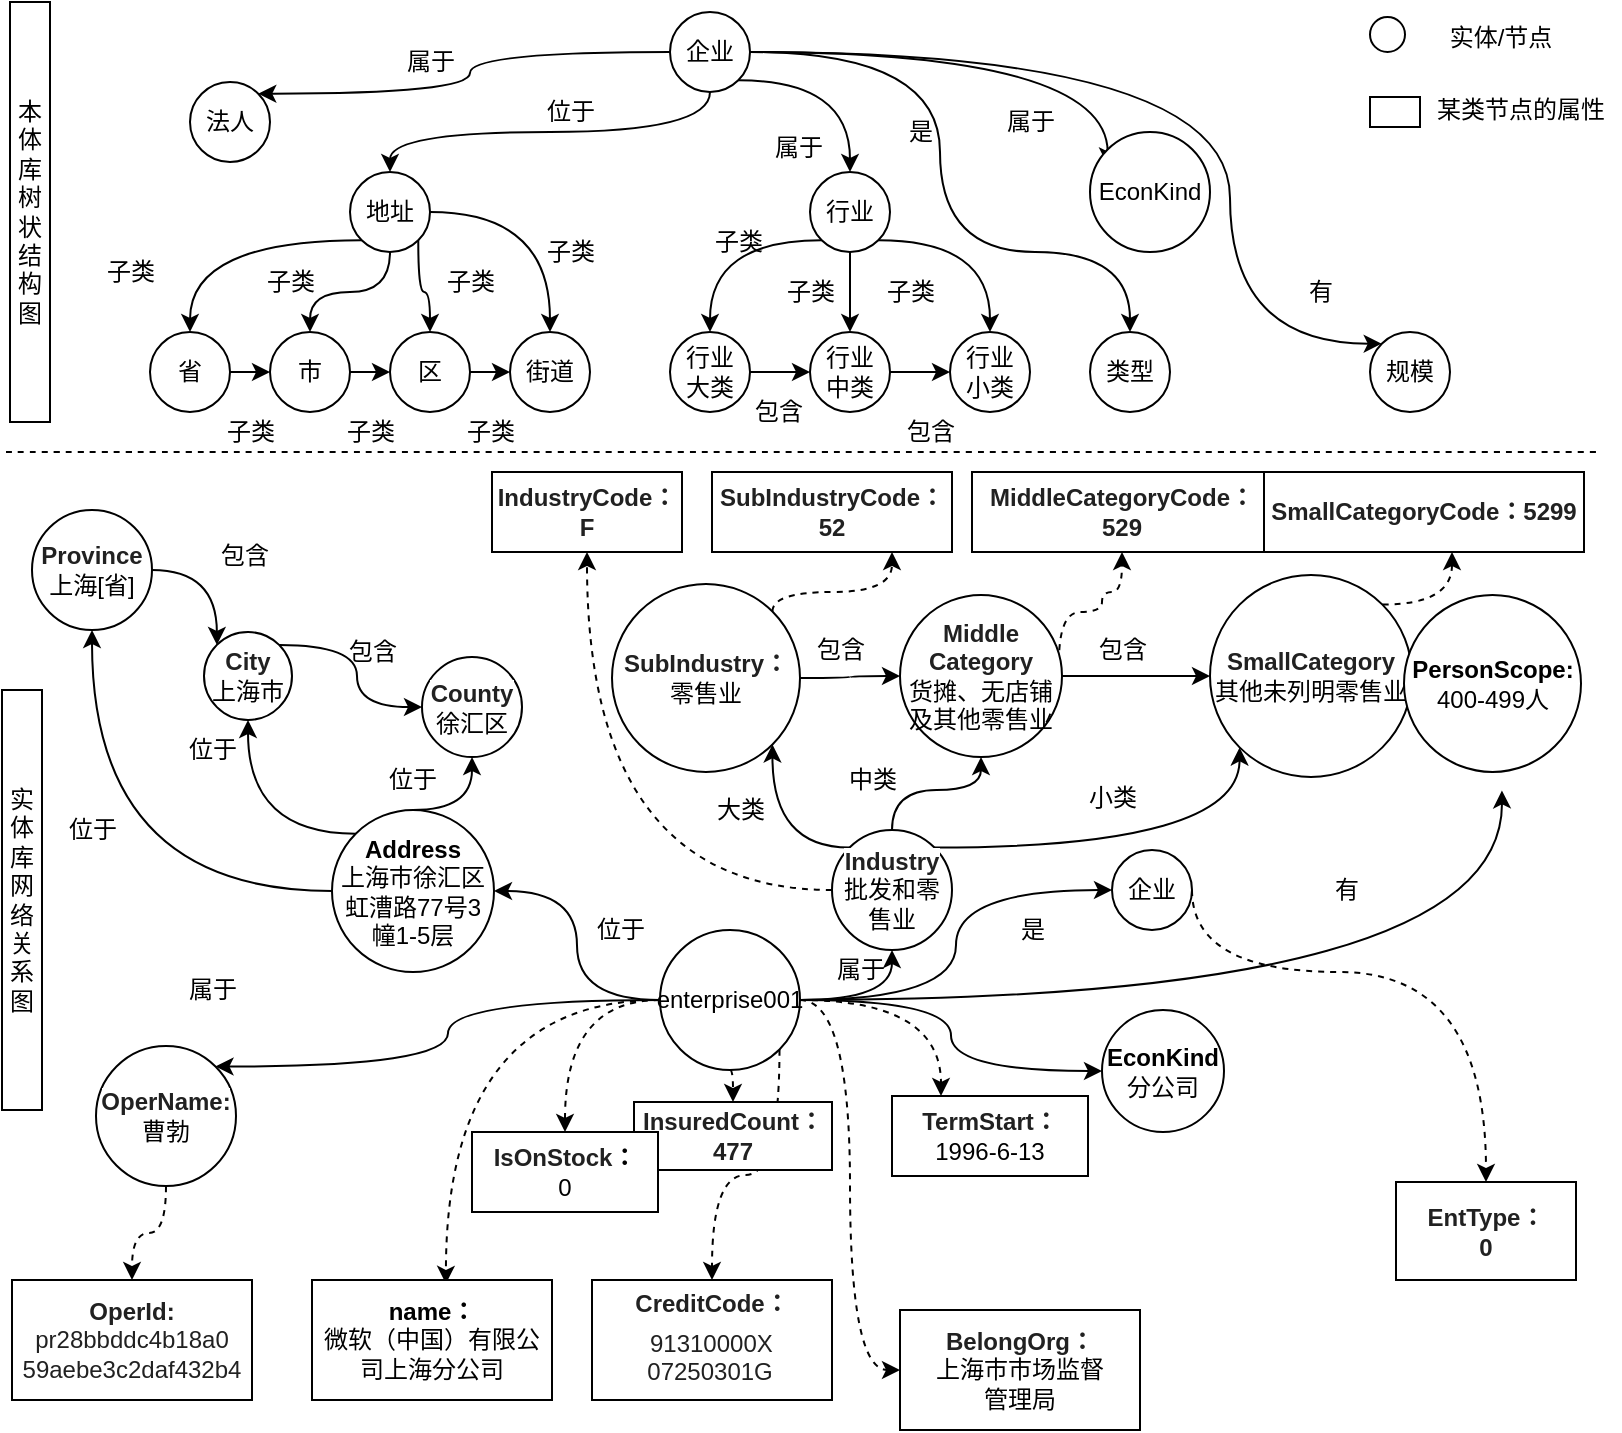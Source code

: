 <mxfile version="16.1.0" type="github">
  <diagram id="fzpYouUcjPRdYHAFQaU7" name="Page-1">
    <mxGraphModel dx="1002" dy="626" grid="1" gridSize="10" guides="1" tooltips="1" connect="1" arrows="1" fold="1" page="1" pageScale="1" pageWidth="827" pageHeight="1169" math="0" shadow="0">
      <root>
        <mxCell id="0" />
        <mxCell id="1" parent="0" />
        <mxCell id="MjRy1rSu0ClUME5qkxlQ-5" value="" style="edgeStyle=orthogonalEdgeStyle;rounded=0;orthogonalLoop=1;jettySize=auto;html=1;curved=1;entryX=0.5;entryY=0;entryDx=0;entryDy=0;exitX=0.5;exitY=1;exitDx=0;exitDy=0;" parent="1" source="MjRy1rSu0ClUME5qkxlQ-1" target="MjRy1rSu0ClUME5qkxlQ-4" edge="1">
          <mxGeometry relative="1" as="geometry" />
        </mxCell>
        <mxCell id="MjRy1rSu0ClUME5qkxlQ-34" style="edgeStyle=orthogonalEdgeStyle;curved=1;rounded=0;orthogonalLoop=1;jettySize=auto;html=1;exitX=1;exitY=1;exitDx=0;exitDy=0;entryX=0.5;entryY=0;entryDx=0;entryDy=0;" parent="1" source="MjRy1rSu0ClUME5qkxlQ-1" target="MjRy1rSu0ClUME5qkxlQ-30" edge="1">
          <mxGeometry relative="1" as="geometry" />
        </mxCell>
        <mxCell id="MjRy1rSu0ClUME5qkxlQ-202" style="edgeStyle=orthogonalEdgeStyle;curved=1;rounded=0;orthogonalLoop=1;jettySize=auto;html=1;exitX=1;exitY=0.5;exitDx=0;exitDy=0;entryX=0;entryY=0;entryDx=0;entryDy=0;" parent="1" source="MjRy1rSu0ClUME5qkxlQ-1" target="MjRy1rSu0ClUME5qkxlQ-200" edge="1">
          <mxGeometry relative="1" as="geometry">
            <Array as="points">
              <mxPoint x="622" y="131" />
              <mxPoint x="622" y="277" />
            </Array>
          </mxGeometry>
        </mxCell>
        <mxCell id="MjRy1rSu0ClUME5qkxlQ-215" style="edgeStyle=orthogonalEdgeStyle;curved=1;rounded=0;orthogonalLoop=1;jettySize=auto;html=1;exitX=0;exitY=0.5;exitDx=0;exitDy=0;entryX=1;entryY=0;entryDx=0;entryDy=0;" parent="1" source="MjRy1rSu0ClUME5qkxlQ-1" target="MjRy1rSu0ClUME5qkxlQ-214" edge="1">
          <mxGeometry relative="1" as="geometry" />
        </mxCell>
        <mxCell id="MjRy1rSu0ClUME5qkxlQ-234" style="edgeStyle=orthogonalEdgeStyle;curved=1;rounded=0;orthogonalLoop=1;jettySize=auto;html=1;exitX=1;exitY=0.5;exitDx=0;exitDy=0;entryX=0.5;entryY=0;entryDx=0;entryDy=0;" parent="1" source="MjRy1rSu0ClUME5qkxlQ-1" target="MjRy1rSu0ClUME5qkxlQ-231" edge="1">
          <mxGeometry relative="1" as="geometry">
            <Array as="points">
              <mxPoint x="477" y="131" />
              <mxPoint x="477" y="231" />
              <mxPoint x="572" y="231" />
            </Array>
          </mxGeometry>
        </mxCell>
        <mxCell id="MjRy1rSu0ClUME5qkxlQ-253" style="edgeStyle=orthogonalEdgeStyle;curved=1;rounded=0;orthogonalLoop=1;jettySize=auto;html=1;exitX=1;exitY=0.5;exitDx=0;exitDy=0;entryX=0.148;entryY=0.278;entryDx=0;entryDy=0;entryPerimeter=0;" parent="1" source="MjRy1rSu0ClUME5qkxlQ-1" target="MjRy1rSu0ClUME5qkxlQ-252" edge="1">
          <mxGeometry relative="1" as="geometry" />
        </mxCell>
        <mxCell id="MjRy1rSu0ClUME5qkxlQ-1" value="企业" style="ellipse;whiteSpace=wrap;html=1;aspect=fixed;" parent="1" vertex="1">
          <mxGeometry x="342" y="111" width="40" height="40" as="geometry" />
        </mxCell>
        <mxCell id="MjRy1rSu0ClUME5qkxlQ-18" style="edgeStyle=orthogonalEdgeStyle;curved=1;rounded=0;orthogonalLoop=1;jettySize=auto;html=1;exitX=0;exitY=1;exitDx=0;exitDy=0;entryX=0.5;entryY=0;entryDx=0;entryDy=0;" parent="1" source="MjRy1rSu0ClUME5qkxlQ-4" target="MjRy1rSu0ClUME5qkxlQ-17" edge="1">
          <mxGeometry relative="1" as="geometry" />
        </mxCell>
        <mxCell id="MjRy1rSu0ClUME5qkxlQ-19" style="edgeStyle=orthogonalEdgeStyle;curved=1;rounded=0;orthogonalLoop=1;jettySize=auto;html=1;exitX=0.5;exitY=1;exitDx=0;exitDy=0;entryX=0.5;entryY=0;entryDx=0;entryDy=0;" parent="1" source="MjRy1rSu0ClUME5qkxlQ-4" target="MjRy1rSu0ClUME5qkxlQ-10" edge="1">
          <mxGeometry relative="1" as="geometry" />
        </mxCell>
        <mxCell id="MjRy1rSu0ClUME5qkxlQ-20" style="edgeStyle=orthogonalEdgeStyle;curved=1;rounded=0;orthogonalLoop=1;jettySize=auto;html=1;exitX=1;exitY=1;exitDx=0;exitDy=0;entryX=0.5;entryY=0;entryDx=0;entryDy=0;" parent="1" source="MjRy1rSu0ClUME5qkxlQ-4" target="MjRy1rSu0ClUME5qkxlQ-7" edge="1">
          <mxGeometry relative="1" as="geometry" />
        </mxCell>
        <mxCell id="MjRy1rSu0ClUME5qkxlQ-21" style="edgeStyle=orthogonalEdgeStyle;curved=1;rounded=0;orthogonalLoop=1;jettySize=auto;html=1;exitX=1;exitY=0.5;exitDx=0;exitDy=0;entryX=0.5;entryY=0;entryDx=0;entryDy=0;" parent="1" source="MjRy1rSu0ClUME5qkxlQ-4" target="MjRy1rSu0ClUME5qkxlQ-15" edge="1">
          <mxGeometry relative="1" as="geometry" />
        </mxCell>
        <mxCell id="MjRy1rSu0ClUME5qkxlQ-4" value="地址" style="ellipse;whiteSpace=wrap;html=1;aspect=fixed;" parent="1" vertex="1">
          <mxGeometry x="182" y="191" width="40" height="40" as="geometry" />
        </mxCell>
        <mxCell id="MjRy1rSu0ClUME5qkxlQ-29" style="edgeStyle=orthogonalEdgeStyle;curved=1;rounded=0;orthogonalLoop=1;jettySize=auto;html=1;exitX=1;exitY=0.5;exitDx=0;exitDy=0;entryX=0;entryY=0.5;entryDx=0;entryDy=0;" parent="1" source="MjRy1rSu0ClUME5qkxlQ-7" target="MjRy1rSu0ClUME5qkxlQ-15" edge="1">
          <mxGeometry relative="1" as="geometry" />
        </mxCell>
        <mxCell id="MjRy1rSu0ClUME5qkxlQ-7" value="区" style="ellipse;whiteSpace=wrap;html=1;aspect=fixed;" parent="1" vertex="1">
          <mxGeometry x="202" y="271" width="40" height="40" as="geometry" />
        </mxCell>
        <mxCell id="MjRy1rSu0ClUME5qkxlQ-28" style="edgeStyle=orthogonalEdgeStyle;curved=1;rounded=0;orthogonalLoop=1;jettySize=auto;html=1;exitX=1;exitY=0.5;exitDx=0;exitDy=0;entryX=0;entryY=0.5;entryDx=0;entryDy=0;" parent="1" source="MjRy1rSu0ClUME5qkxlQ-10" target="MjRy1rSu0ClUME5qkxlQ-7" edge="1">
          <mxGeometry relative="1" as="geometry" />
        </mxCell>
        <mxCell id="MjRy1rSu0ClUME5qkxlQ-10" value="市" style="ellipse;whiteSpace=wrap;html=1;aspect=fixed;" parent="1" vertex="1">
          <mxGeometry x="142" y="271" width="40" height="40" as="geometry" />
        </mxCell>
        <mxCell id="MjRy1rSu0ClUME5qkxlQ-15" value="街道" style="ellipse;whiteSpace=wrap;html=1;aspect=fixed;" parent="1" vertex="1">
          <mxGeometry x="262" y="271" width="40" height="40" as="geometry" />
        </mxCell>
        <mxCell id="MjRy1rSu0ClUME5qkxlQ-27" style="edgeStyle=orthogonalEdgeStyle;curved=1;rounded=0;orthogonalLoop=1;jettySize=auto;html=1;exitX=1;exitY=0.5;exitDx=0;exitDy=0;entryX=0;entryY=0.5;entryDx=0;entryDy=0;" parent="1" source="MjRy1rSu0ClUME5qkxlQ-17" target="MjRy1rSu0ClUME5qkxlQ-10" edge="1">
          <mxGeometry relative="1" as="geometry" />
        </mxCell>
        <mxCell id="MjRy1rSu0ClUME5qkxlQ-17" value="省" style="ellipse;whiteSpace=wrap;html=1;aspect=fixed;" parent="1" vertex="1">
          <mxGeometry x="82" y="271" width="40" height="40" as="geometry" />
        </mxCell>
        <mxCell id="MjRy1rSu0ClUME5qkxlQ-22" value="本体库树状结构图" style="rounded=0;whiteSpace=wrap;html=1;" parent="1" vertex="1">
          <mxGeometry x="12" y="106" width="20" height="210" as="geometry" />
        </mxCell>
        <mxCell id="MjRy1rSu0ClUME5qkxlQ-23" value="实体库网络关系图" style="rounded=0;whiteSpace=wrap;html=1;" parent="1" vertex="1">
          <mxGeometry x="8" y="450" width="20" height="210" as="geometry" />
        </mxCell>
        <mxCell id="MjRy1rSu0ClUME5qkxlQ-24" value="" style="endArrow=none;dashed=1;html=1;rounded=0;curved=1;" parent="1" edge="1">
          <mxGeometry width="50" height="50" relative="1" as="geometry">
            <mxPoint x="10" y="331" as="sourcePoint" />
            <mxPoint x="807" y="331" as="targetPoint" />
          </mxGeometry>
        </mxCell>
        <mxCell id="MjRy1rSu0ClUME5qkxlQ-26" value="位于" style="text;html=1;resizable=0;autosize=1;align=center;verticalAlign=middle;points=[];fillColor=none;strokeColor=none;rounded=0;" parent="1" vertex="1">
          <mxGeometry x="272" y="151" width="40" height="20" as="geometry" />
        </mxCell>
        <mxCell id="MjRy1rSu0ClUME5qkxlQ-45" style="edgeStyle=orthogonalEdgeStyle;curved=1;rounded=0;orthogonalLoop=1;jettySize=auto;html=1;exitX=0;exitY=1;exitDx=0;exitDy=0;entryX=0.5;entryY=0;entryDx=0;entryDy=0;" parent="1" source="MjRy1rSu0ClUME5qkxlQ-30" target="MjRy1rSu0ClUME5qkxlQ-31" edge="1">
          <mxGeometry relative="1" as="geometry" />
        </mxCell>
        <mxCell id="MjRy1rSu0ClUME5qkxlQ-46" style="edgeStyle=orthogonalEdgeStyle;curved=1;rounded=0;orthogonalLoop=1;jettySize=auto;html=1;exitX=0.5;exitY=1;exitDx=0;exitDy=0;entryX=0.5;entryY=0;entryDx=0;entryDy=0;" parent="1" source="MjRy1rSu0ClUME5qkxlQ-30" target="MjRy1rSu0ClUME5qkxlQ-32" edge="1">
          <mxGeometry relative="1" as="geometry" />
        </mxCell>
        <mxCell id="MjRy1rSu0ClUME5qkxlQ-47" style="edgeStyle=orthogonalEdgeStyle;curved=1;rounded=0;orthogonalLoop=1;jettySize=auto;html=1;exitX=1;exitY=1;exitDx=0;exitDy=0;entryX=0.5;entryY=0;entryDx=0;entryDy=0;" parent="1" source="MjRy1rSu0ClUME5qkxlQ-30" target="MjRy1rSu0ClUME5qkxlQ-33" edge="1">
          <mxGeometry relative="1" as="geometry" />
        </mxCell>
        <mxCell id="MjRy1rSu0ClUME5qkxlQ-30" value="行业" style="ellipse;whiteSpace=wrap;html=1;aspect=fixed;" parent="1" vertex="1">
          <mxGeometry x="412" y="191" width="40" height="40" as="geometry" />
        </mxCell>
        <mxCell id="MjRy1rSu0ClUME5qkxlQ-48" style="edgeStyle=orthogonalEdgeStyle;curved=1;rounded=0;orthogonalLoop=1;jettySize=auto;html=1;exitX=1;exitY=0.5;exitDx=0;exitDy=0;entryX=0;entryY=0.5;entryDx=0;entryDy=0;" parent="1" source="MjRy1rSu0ClUME5qkxlQ-31" target="MjRy1rSu0ClUME5qkxlQ-32" edge="1">
          <mxGeometry relative="1" as="geometry" />
        </mxCell>
        <mxCell id="MjRy1rSu0ClUME5qkxlQ-31" value="行业&lt;br&gt;大类" style="ellipse;whiteSpace=wrap;html=1;aspect=fixed;" parent="1" vertex="1">
          <mxGeometry x="342" y="271" width="40" height="40" as="geometry" />
        </mxCell>
        <mxCell id="MjRy1rSu0ClUME5qkxlQ-49" style="edgeStyle=orthogonalEdgeStyle;curved=1;rounded=0;orthogonalLoop=1;jettySize=auto;html=1;exitX=1;exitY=0.5;exitDx=0;exitDy=0;entryX=0;entryY=0.5;entryDx=0;entryDy=0;" parent="1" source="MjRy1rSu0ClUME5qkxlQ-32" target="MjRy1rSu0ClUME5qkxlQ-33" edge="1">
          <mxGeometry relative="1" as="geometry" />
        </mxCell>
        <mxCell id="MjRy1rSu0ClUME5qkxlQ-32" value="行业&lt;br&gt;中类" style="ellipse;whiteSpace=wrap;html=1;aspect=fixed;" parent="1" vertex="1">
          <mxGeometry x="412" y="271" width="40" height="40" as="geometry" />
        </mxCell>
        <mxCell id="MjRy1rSu0ClUME5qkxlQ-33" value="行业&lt;br&gt;小类" style="ellipse;whiteSpace=wrap;html=1;aspect=fixed;" parent="1" vertex="1">
          <mxGeometry x="482" y="271" width="40" height="40" as="geometry" />
        </mxCell>
        <mxCell id="MjRy1rSu0ClUME5qkxlQ-35" value="属于" style="text;html=1;resizable=0;autosize=1;align=center;verticalAlign=middle;points=[];fillColor=none;strokeColor=none;rounded=0;" parent="1" vertex="1">
          <mxGeometry x="386" y="168.5" width="40" height="20" as="geometry" />
        </mxCell>
        <mxCell id="MjRy1rSu0ClUME5qkxlQ-36" value="子类" style="text;html=1;resizable=0;autosize=1;align=center;verticalAlign=middle;points=[];fillColor=none;strokeColor=none;rounded=0;" parent="1" vertex="1">
          <mxGeometry x="112" y="311" width="40" height="20" as="geometry" />
        </mxCell>
        <mxCell id="MjRy1rSu0ClUME5qkxlQ-37" value="子类" style="text;html=1;resizable=0;autosize=1;align=center;verticalAlign=middle;points=[];fillColor=none;strokeColor=none;rounded=0;" parent="1" vertex="1">
          <mxGeometry x="172" y="311" width="40" height="20" as="geometry" />
        </mxCell>
        <mxCell id="MjRy1rSu0ClUME5qkxlQ-38" value="子类" style="text;html=1;resizable=0;autosize=1;align=center;verticalAlign=middle;points=[];fillColor=none;strokeColor=none;rounded=0;" parent="1" vertex="1">
          <mxGeometry x="232" y="311" width="40" height="20" as="geometry" />
        </mxCell>
        <mxCell id="MjRy1rSu0ClUME5qkxlQ-39" value="子类" style="text;html=1;resizable=0;autosize=1;align=center;verticalAlign=middle;points=[];fillColor=none;strokeColor=none;rounded=0;" parent="1" vertex="1">
          <mxGeometry x="52" y="231" width="40" height="20" as="geometry" />
        </mxCell>
        <mxCell id="MjRy1rSu0ClUME5qkxlQ-42" value="子类" style="text;html=1;resizable=0;autosize=1;align=center;verticalAlign=middle;points=[];fillColor=none;strokeColor=none;rounded=0;" parent="1" vertex="1">
          <mxGeometry x="132" y="236" width="40" height="20" as="geometry" />
        </mxCell>
        <mxCell id="MjRy1rSu0ClUME5qkxlQ-43" value="子类" style="text;html=1;resizable=0;autosize=1;align=center;verticalAlign=middle;points=[];fillColor=none;strokeColor=none;rounded=0;" parent="1" vertex="1">
          <mxGeometry x="222" y="236" width="40" height="20" as="geometry" />
        </mxCell>
        <mxCell id="MjRy1rSu0ClUME5qkxlQ-44" value="子类" style="text;html=1;resizable=0;autosize=1;align=center;verticalAlign=middle;points=[];fillColor=none;strokeColor=none;rounded=0;" parent="1" vertex="1">
          <mxGeometry x="272" y="221" width="40" height="20" as="geometry" />
        </mxCell>
        <mxCell id="MjRy1rSu0ClUME5qkxlQ-50" value="子类" style="text;html=1;resizable=0;autosize=1;align=center;verticalAlign=middle;points=[];fillColor=none;strokeColor=none;rounded=0;" parent="1" vertex="1">
          <mxGeometry x="356" y="216" width="40" height="20" as="geometry" />
        </mxCell>
        <mxCell id="MjRy1rSu0ClUME5qkxlQ-52" value="子类" style="text;html=1;resizable=0;autosize=1;align=center;verticalAlign=middle;points=[];fillColor=none;strokeColor=none;rounded=0;" parent="1" vertex="1">
          <mxGeometry x="392" y="241" width="40" height="20" as="geometry" />
        </mxCell>
        <mxCell id="MjRy1rSu0ClUME5qkxlQ-53" value="子类" style="text;html=1;resizable=0;autosize=1;align=center;verticalAlign=middle;points=[];fillColor=none;strokeColor=none;rounded=0;" parent="1" vertex="1">
          <mxGeometry x="442" y="241" width="40" height="20" as="geometry" />
        </mxCell>
        <mxCell id="MjRy1rSu0ClUME5qkxlQ-54" value="包含" style="text;html=1;resizable=0;autosize=1;align=center;verticalAlign=middle;points=[];fillColor=none;strokeColor=none;rounded=0;" parent="1" vertex="1">
          <mxGeometry x="376" y="301" width="40" height="20" as="geometry" />
        </mxCell>
        <mxCell id="MjRy1rSu0ClUME5qkxlQ-55" value="包含" style="text;html=1;resizable=0;autosize=1;align=center;verticalAlign=middle;points=[];fillColor=none;strokeColor=none;rounded=0;" parent="1" vertex="1">
          <mxGeometry x="452" y="311" width="40" height="20" as="geometry" />
        </mxCell>
        <mxCell id="MjRy1rSu0ClUME5qkxlQ-57" style="edgeStyle=orthogonalEdgeStyle;curved=1;rounded=0;orthogonalLoop=1;jettySize=auto;html=1;exitX=1;exitY=0.5;exitDx=0;exitDy=0;entryX=0.5;entryY=1;entryDx=0;entryDy=0;" parent="1" source="MjRy1rSu0ClUME5qkxlQ-58" target="MjRy1rSu0ClUME5qkxlQ-177" edge="1">
          <mxGeometry relative="1" as="geometry">
            <mxPoint x="453" y="645" as="targetPoint" />
          </mxGeometry>
        </mxCell>
        <mxCell id="MjRy1rSu0ClUME5qkxlQ-160" style="edgeStyle=orthogonalEdgeStyle;curved=1;rounded=0;orthogonalLoop=1;jettySize=auto;html=1;exitX=0;exitY=0.5;exitDx=0;exitDy=0;entryX=1;entryY=0.5;entryDx=0;entryDy=0;" parent="1" source="MjRy1rSu0ClUME5qkxlQ-58" target="MjRy1rSu0ClUME5qkxlQ-141" edge="1">
          <mxGeometry relative="1" as="geometry" />
        </mxCell>
        <mxCell id="MjRy1rSu0ClUME5qkxlQ-238" style="edgeStyle=orthogonalEdgeStyle;curved=1;rounded=0;orthogonalLoop=1;jettySize=auto;html=1;exitX=1;exitY=0.5;exitDx=0;exitDy=0;entryX=0;entryY=0.5;entryDx=0;entryDy=0;" parent="1" source="MjRy1rSu0ClUME5qkxlQ-58" target="MjRy1rSu0ClUME5qkxlQ-237" edge="1">
          <mxGeometry relative="1" as="geometry" />
        </mxCell>
        <mxCell id="MjRy1rSu0ClUME5qkxlQ-240" style="edgeStyle=orthogonalEdgeStyle;curved=1;rounded=0;orthogonalLoop=1;jettySize=auto;html=1;exitX=1;exitY=0.5;exitDx=0;exitDy=0;entryX=0.395;entryY=1.104;entryDx=0;entryDy=0;entryPerimeter=0;" parent="1" source="MjRy1rSu0ClUME5qkxlQ-58" edge="1">
          <mxGeometry relative="1" as="geometry">
            <mxPoint x="757.957" y="500.204" as="targetPoint" />
          </mxGeometry>
        </mxCell>
        <mxCell id="MjRy1rSu0ClUME5qkxlQ-256" style="edgeStyle=orthogonalEdgeStyle;curved=1;rounded=0;orthogonalLoop=1;jettySize=auto;html=1;exitX=1;exitY=0.5;exitDx=0;exitDy=0;entryX=0;entryY=0.5;entryDx=0;entryDy=0;" parent="1" source="MjRy1rSu0ClUME5qkxlQ-58" target="MjRy1rSu0ClUME5qkxlQ-255" edge="1">
          <mxGeometry relative="1" as="geometry" />
        </mxCell>
        <mxCell id="MjRy1rSu0ClUME5qkxlQ-277" style="edgeStyle=orthogonalEdgeStyle;curved=1;rounded=0;orthogonalLoop=1;jettySize=auto;html=1;exitX=0;exitY=0.5;exitDx=0;exitDy=0;entryX=1;entryY=0;entryDx=0;entryDy=0;" parent="1" source="MjRy1rSu0ClUME5qkxlQ-58" target="MjRy1rSu0ClUME5qkxlQ-217" edge="1">
          <mxGeometry relative="1" as="geometry" />
        </mxCell>
        <mxCell id="MjRy1rSu0ClUME5qkxlQ-280" style="edgeStyle=orthogonalEdgeStyle;curved=1;rounded=0;orthogonalLoop=1;jettySize=auto;html=1;exitX=0;exitY=0.5;exitDx=0;exitDy=0;entryX=0.5;entryY=0;entryDx=0;entryDy=0;dashed=1;" parent="1" source="MjRy1rSu0ClUME5qkxlQ-58" target="MjRy1rSu0ClUME5qkxlQ-223" edge="1">
          <mxGeometry relative="1" as="geometry" />
        </mxCell>
        <mxCell id="MjRy1rSu0ClUME5qkxlQ-281" style="edgeStyle=orthogonalEdgeStyle;curved=1;rounded=0;orthogonalLoop=1;jettySize=auto;html=1;exitX=0.5;exitY=1;exitDx=0;exitDy=0;entryX=0.5;entryY=0;entryDx=0;entryDy=0;dashed=1;" parent="1" source="MjRy1rSu0ClUME5qkxlQ-58" target="MjRy1rSu0ClUME5qkxlQ-208" edge="1">
          <mxGeometry relative="1" as="geometry" />
        </mxCell>
        <mxCell id="MjRy1rSu0ClUME5qkxlQ-282" style="edgeStyle=orthogonalEdgeStyle;curved=1;rounded=0;orthogonalLoop=1;jettySize=auto;html=1;exitX=1;exitY=0.5;exitDx=0;exitDy=0;entryX=0.25;entryY=0;entryDx=0;entryDy=0;dashed=1;" parent="1" source="MjRy1rSu0ClUME5qkxlQ-58" target="MjRy1rSu0ClUME5qkxlQ-209" edge="1">
          <mxGeometry relative="1" as="geometry" />
        </mxCell>
        <mxCell id="MjRy1rSu0ClUME5qkxlQ-283" style="edgeStyle=orthogonalEdgeStyle;curved=1;rounded=0;orthogonalLoop=1;jettySize=auto;html=1;exitX=0;exitY=0.5;exitDx=0;exitDy=0;entryX=0.558;entryY=0.032;entryDx=0;entryDy=0;dashed=1;entryPerimeter=0;" parent="1" source="MjRy1rSu0ClUME5qkxlQ-58" target="MjRy1rSu0ClUME5qkxlQ-194" edge="1">
          <mxGeometry relative="1" as="geometry" />
        </mxCell>
        <mxCell id="MjRy1rSu0ClUME5qkxlQ-286" style="edgeStyle=orthogonalEdgeStyle;curved=1;rounded=0;orthogonalLoop=1;jettySize=auto;html=1;exitX=1;exitY=1;exitDx=0;exitDy=0;entryX=0.5;entryY=0;entryDx=0;entryDy=0;dashed=1;" parent="1" source="MjRy1rSu0ClUME5qkxlQ-58" target="MjRy1rSu0ClUME5qkxlQ-198" edge="1">
          <mxGeometry relative="1" as="geometry" />
        </mxCell>
        <mxCell id="MjRy1rSu0ClUME5qkxlQ-287" style="edgeStyle=orthogonalEdgeStyle;curved=1;rounded=0;orthogonalLoop=1;jettySize=auto;html=1;exitX=1;exitY=0.5;exitDx=0;exitDy=0;entryX=0;entryY=0.5;entryDx=0;entryDy=0;dashed=1;" parent="1" source="MjRy1rSu0ClUME5qkxlQ-58" target="MjRy1rSu0ClUME5qkxlQ-213" edge="1">
          <mxGeometry relative="1" as="geometry" />
        </mxCell>
        <mxCell id="MjRy1rSu0ClUME5qkxlQ-58" value="enterprise001" style="ellipse;whiteSpace=wrap;html=1;aspect=fixed;" parent="1" vertex="1">
          <mxGeometry x="337" y="570" width="70" height="70" as="geometry" />
        </mxCell>
        <mxCell id="MjRy1rSu0ClUME5qkxlQ-71" value="位于" style="text;html=1;resizable=0;autosize=1;align=center;verticalAlign=middle;points=[];fillColor=none;strokeColor=none;rounded=0;" parent="1" vertex="1">
          <mxGeometry x="297" y="560" width="40" height="20" as="geometry" />
        </mxCell>
        <mxCell id="MjRy1rSu0ClUME5qkxlQ-81" value="属于" style="text;html=1;resizable=0;autosize=1;align=center;verticalAlign=middle;points=[];fillColor=none;strokeColor=none;rounded=0;" parent="1" vertex="1">
          <mxGeometry x="417" y="580" width="40" height="20" as="geometry" />
        </mxCell>
        <mxCell id="MjRy1rSu0ClUME5qkxlQ-129" value="&lt;span style=&quot;color: rgba(0 , 0 , 0 , 0.87) ; font-family: , &amp;#34;blinkmacsystemfont&amp;#34; , &amp;#34;segoe ui&amp;#34; , &amp;#34;helvetica&amp;#34; , &amp;#34;arial&amp;#34; , sans-serif , &amp;#34;apple color emoji&amp;#34; , &amp;#34;segoe ui emoji&amp;#34; , &amp;#34;segoe ui symbol&amp;#34; ; font-weight: 700 ; text-align: right ; background-color: rgb(255 , 255 , 255)&quot;&gt;County&lt;/span&gt;&lt;br&gt;徐汇区" style="ellipse;whiteSpace=wrap;html=1;aspect=fixed;" parent="1" vertex="1">
          <mxGeometry x="218" y="433.5" width="50" height="50" as="geometry" />
        </mxCell>
        <mxCell id="MjRy1rSu0ClUME5qkxlQ-274" style="edgeStyle=orthogonalEdgeStyle;curved=1;rounded=0;orthogonalLoop=1;jettySize=auto;html=1;exitX=1;exitY=0;exitDx=0;exitDy=0;entryX=0;entryY=0.5;entryDx=0;entryDy=0;" parent="1" source="MjRy1rSu0ClUME5qkxlQ-131" target="MjRy1rSu0ClUME5qkxlQ-129" edge="1">
          <mxGeometry relative="1" as="geometry" />
        </mxCell>
        <mxCell id="MjRy1rSu0ClUME5qkxlQ-131" value="&lt;span style=&quot;color: rgba(0 , 0 , 0 , 0.87) ; font-family: , &amp;#34;blinkmacsystemfont&amp;#34; , &amp;#34;segoe ui&amp;#34; , &amp;#34;helvetica&amp;#34; , &amp;#34;arial&amp;#34; , sans-serif , &amp;#34;apple color emoji&amp;#34; , &amp;#34;segoe ui emoji&amp;#34; , &amp;#34;segoe ui symbol&amp;#34; ; font-weight: 700 ; text-align: right ; background-color: rgb(255 , 255 , 255)&quot;&gt;City&lt;/span&gt;&lt;br&gt;上海市" style="ellipse;whiteSpace=wrap;html=1;aspect=fixed;" parent="1" vertex="1">
          <mxGeometry x="109" y="421" width="44" height="44" as="geometry" />
        </mxCell>
        <mxCell id="yxaskrTyuVCDoO29q2E1-2" style="edgeStyle=orthogonalEdgeStyle;rounded=0;orthogonalLoop=1;jettySize=auto;html=1;exitX=1;exitY=0.5;exitDx=0;exitDy=0;entryX=0;entryY=0;entryDx=0;entryDy=0;curved=1;" edge="1" parent="1" source="MjRy1rSu0ClUME5qkxlQ-134" target="MjRy1rSu0ClUME5qkxlQ-131">
          <mxGeometry relative="1" as="geometry" />
        </mxCell>
        <mxCell id="MjRy1rSu0ClUME5qkxlQ-134" value="&lt;span style=&quot;color: rgba(0 , 0 , 0 , 0.87) ; font-family: , &amp;#34;blinkmacsystemfont&amp;#34; , &amp;#34;segoe ui&amp;#34; , &amp;#34;helvetica&amp;#34; , &amp;#34;arial&amp;#34; , sans-serif , &amp;#34;apple color emoji&amp;#34; , &amp;#34;segoe ui emoji&amp;#34; , &amp;#34;segoe ui symbol&amp;#34; ; font-weight: 700 ; text-align: right ; background-color: rgb(255 , 255 , 255)&quot;&gt;Province&lt;/span&gt;&lt;br&gt;上海[省]" style="ellipse;whiteSpace=wrap;html=1;aspect=fixed;" parent="1" vertex="1">
          <mxGeometry x="23" y="360" width="60" height="60" as="geometry" />
        </mxCell>
        <mxCell id="MjRy1rSu0ClUME5qkxlQ-135" value="位于" style="text;html=1;resizable=0;autosize=1;align=center;verticalAlign=middle;points=[];fillColor=none;strokeColor=none;rounded=0;" parent="1" vertex="1">
          <mxGeometry x="33" y="510" width="40" height="20" as="geometry" />
        </mxCell>
        <mxCell id="MjRy1rSu0ClUME5qkxlQ-136" value="位于" style="text;html=1;resizable=0;autosize=1;align=center;verticalAlign=middle;points=[];fillColor=none;strokeColor=none;rounded=0;" parent="1" vertex="1">
          <mxGeometry x="193" y="485" width="40" height="20" as="geometry" />
        </mxCell>
        <mxCell id="MjRy1rSu0ClUME5qkxlQ-161" style="edgeStyle=orthogonalEdgeStyle;curved=1;rounded=0;orthogonalLoop=1;jettySize=auto;html=1;exitX=0;exitY=0.5;exitDx=0;exitDy=0;entryX=0.5;entryY=1;entryDx=0;entryDy=0;" parent="1" source="MjRy1rSu0ClUME5qkxlQ-141" target="MjRy1rSu0ClUME5qkxlQ-134" edge="1">
          <mxGeometry relative="1" as="geometry" />
        </mxCell>
        <mxCell id="MjRy1rSu0ClUME5qkxlQ-162" style="edgeStyle=orthogonalEdgeStyle;curved=1;rounded=0;orthogonalLoop=1;jettySize=auto;html=1;exitX=0;exitY=0;exitDx=0;exitDy=0;entryX=0.5;entryY=1;entryDx=0;entryDy=0;" parent="1" source="MjRy1rSu0ClUME5qkxlQ-141" target="MjRy1rSu0ClUME5qkxlQ-131" edge="1">
          <mxGeometry relative="1" as="geometry" />
        </mxCell>
        <mxCell id="MjRy1rSu0ClUME5qkxlQ-163" style="edgeStyle=orthogonalEdgeStyle;curved=1;rounded=0;orthogonalLoop=1;jettySize=auto;html=1;exitX=0.5;exitY=0;exitDx=0;exitDy=0;entryX=0.5;entryY=1;entryDx=0;entryDy=0;" parent="1" source="MjRy1rSu0ClUME5qkxlQ-141" target="MjRy1rSu0ClUME5qkxlQ-129" edge="1">
          <mxGeometry relative="1" as="geometry" />
        </mxCell>
        <mxCell id="MjRy1rSu0ClUME5qkxlQ-141" value="&lt;b&gt;Address&lt;/b&gt;&lt;br&gt;上海市徐汇区虹漕路77号3幢1-5层" style="ellipse;whiteSpace=wrap;html=1;aspect=fixed;" parent="1" vertex="1">
          <mxGeometry x="173" y="510" width="81" height="81" as="geometry" />
        </mxCell>
        <mxCell id="MjRy1rSu0ClUME5qkxlQ-143" value="包含" style="text;html=1;resizable=0;autosize=1;align=center;verticalAlign=middle;points=[];fillColor=none;strokeColor=none;rounded=0;" parent="1" vertex="1">
          <mxGeometry x="173" y="421" width="40" height="20" as="geometry" />
        </mxCell>
        <mxCell id="MjRy1rSu0ClUME5qkxlQ-170" style="edgeStyle=orthogonalEdgeStyle;curved=1;rounded=0;orthogonalLoop=1;jettySize=auto;html=1;exitX=1;exitY=0.5;exitDx=0;exitDy=0;entryX=0;entryY=0.5;entryDx=0;entryDy=0;" parent="1" source="MjRy1rSu0ClUME5qkxlQ-167" target="MjRy1rSu0ClUME5qkxlQ-168" edge="1">
          <mxGeometry relative="1" as="geometry" />
        </mxCell>
        <mxCell id="MjRy1rSu0ClUME5qkxlQ-267" style="edgeStyle=orthogonalEdgeStyle;curved=1;rounded=0;orthogonalLoop=1;jettySize=auto;html=1;exitX=1;exitY=0;exitDx=0;exitDy=0;entryX=0.75;entryY=1;entryDx=0;entryDy=0;dashed=1;" parent="1" source="MjRy1rSu0ClUME5qkxlQ-167" target="MjRy1rSu0ClUME5qkxlQ-246" edge="1">
          <mxGeometry relative="1" as="geometry">
            <Array as="points">
              <mxPoint x="393" y="401" />
              <mxPoint x="453" y="401" />
            </Array>
          </mxGeometry>
        </mxCell>
        <mxCell id="MjRy1rSu0ClUME5qkxlQ-167" value="&lt;span style=&quot;color: rgba(0 , 0 , 0 , 0.87) ; font-family: , &amp;#34;blinkmacsystemfont&amp;#34; , &amp;#34;segoe ui&amp;#34; , &amp;#34;helvetica&amp;#34; , &amp;#34;arial&amp;#34; , sans-serif , &amp;#34;apple color emoji&amp;#34; , &amp;#34;segoe ui emoji&amp;#34; , &amp;#34;segoe ui symbol&amp;#34; ; font-weight: 700 ; text-align: right ; background-color: rgb(255 , 255 , 255)&quot;&gt;SubIndustry：&lt;br&gt;&lt;/span&gt;零售业" style="ellipse;whiteSpace=wrap;html=1;aspect=fixed;" parent="1" vertex="1">
          <mxGeometry x="313" y="397" width="94" height="94" as="geometry" />
        </mxCell>
        <mxCell id="MjRy1rSu0ClUME5qkxlQ-171" style="edgeStyle=orthogonalEdgeStyle;curved=1;rounded=0;orthogonalLoop=1;jettySize=auto;html=1;exitX=1;exitY=0.5;exitDx=0;exitDy=0;entryX=0;entryY=0.5;entryDx=0;entryDy=0;" parent="1" source="MjRy1rSu0ClUME5qkxlQ-168" target="MjRy1rSu0ClUME5qkxlQ-169" edge="1">
          <mxGeometry relative="1" as="geometry" />
        </mxCell>
        <mxCell id="MjRy1rSu0ClUME5qkxlQ-250" style="edgeStyle=orthogonalEdgeStyle;curved=1;rounded=0;orthogonalLoop=1;jettySize=auto;html=1;exitX=0.981;exitY=0.415;exitDx=0;exitDy=0;entryX=0.5;entryY=1;entryDx=0;entryDy=0;dashed=1;exitPerimeter=0;" parent="1" source="MjRy1rSu0ClUME5qkxlQ-168" target="MjRy1rSu0ClUME5qkxlQ-249" edge="1">
          <mxGeometry relative="1" as="geometry">
            <Array as="points">
              <mxPoint x="537" y="411" />
              <mxPoint x="558" y="411" />
              <mxPoint x="558" y="401" />
              <mxPoint x="568" y="401" />
            </Array>
          </mxGeometry>
        </mxCell>
        <mxCell id="MjRy1rSu0ClUME5qkxlQ-168" value="&lt;span style=&quot;color: rgba(0 , 0 , 0 , 0.87) ; font-family: , &amp;#34;blinkmacsystemfont&amp;#34; , &amp;#34;segoe ui&amp;#34; , &amp;#34;helvetica&amp;#34; , &amp;#34;arial&amp;#34; , sans-serif , &amp;#34;apple color emoji&amp;#34; , &amp;#34;segoe ui emoji&amp;#34; , &amp;#34;segoe ui symbol&amp;#34; ; font-weight: 700 ; text-align: right ; background-color: rgb(255 , 255 , 255)&quot;&gt;Middle&lt;br&gt;Category&lt;/span&gt;&lt;br&gt;货摊、无店铺及其他零售业" style="ellipse;whiteSpace=wrap;html=1;aspect=fixed;" parent="1" vertex="1">
          <mxGeometry x="457" y="402.5" width="81" height="81" as="geometry" />
        </mxCell>
        <mxCell id="MjRy1rSu0ClUME5qkxlQ-270" style="edgeStyle=orthogonalEdgeStyle;curved=1;rounded=0;orthogonalLoop=1;jettySize=auto;html=1;exitX=1;exitY=0;exitDx=0;exitDy=0;entryX=0.5;entryY=1;entryDx=0;entryDy=0;dashed=1;" parent="1" source="MjRy1rSu0ClUME5qkxlQ-169" edge="1">
          <mxGeometry relative="1" as="geometry">
            <Array as="points">
              <mxPoint x="733" y="407" />
            </Array>
            <mxPoint x="733" y="381" as="targetPoint" />
          </mxGeometry>
        </mxCell>
        <mxCell id="MjRy1rSu0ClUME5qkxlQ-169" value="&lt;span style=&quot;color: rgba(0 , 0 , 0 , 0.87) ; font-family: , &amp;#34;blinkmacsystemfont&amp;#34; , &amp;#34;segoe ui&amp;#34; , &amp;#34;helvetica&amp;#34; , &amp;#34;arial&amp;#34; , sans-serif , &amp;#34;apple color emoji&amp;#34; , &amp;#34;segoe ui emoji&amp;#34; , &amp;#34;segoe ui symbol&amp;#34; ; font-weight: 700 ; text-align: right ; background-color: rgb(255 , 255 , 255)&quot;&gt;SmallCategory&lt;/span&gt;&lt;br&gt;其他未列明零售业" style="ellipse;whiteSpace=wrap;html=1;aspect=fixed;" parent="1" vertex="1">
          <mxGeometry x="612" y="392.5" width="101" height="101" as="geometry" />
        </mxCell>
        <mxCell id="MjRy1rSu0ClUME5qkxlQ-175" value="包含" style="text;html=1;resizable=0;autosize=1;align=center;verticalAlign=middle;points=[];fillColor=none;strokeColor=none;rounded=0;" parent="1" vertex="1">
          <mxGeometry x="548" y="420" width="40" height="20" as="geometry" />
        </mxCell>
        <mxCell id="MjRy1rSu0ClUME5qkxlQ-176" value="包含" style="text;html=1;resizable=0;autosize=1;align=center;verticalAlign=middle;points=[];fillColor=none;strokeColor=none;rounded=0;" parent="1" vertex="1">
          <mxGeometry x="407" y="420" width="40" height="20" as="geometry" />
        </mxCell>
        <mxCell id="MjRy1rSu0ClUME5qkxlQ-178" style="edgeStyle=orthogonalEdgeStyle;curved=1;rounded=0;orthogonalLoop=1;jettySize=auto;html=1;exitX=0;exitY=0;exitDx=0;exitDy=0;entryX=1;entryY=1;entryDx=0;entryDy=0;" parent="1" source="MjRy1rSu0ClUME5qkxlQ-177" target="MjRy1rSu0ClUME5qkxlQ-167" edge="1">
          <mxGeometry relative="1" as="geometry" />
        </mxCell>
        <mxCell id="MjRy1rSu0ClUME5qkxlQ-179" style="edgeStyle=orthogonalEdgeStyle;curved=1;rounded=0;orthogonalLoop=1;jettySize=auto;html=1;exitX=0.5;exitY=0;exitDx=0;exitDy=0;entryX=0.5;entryY=1;entryDx=0;entryDy=0;" parent="1" source="MjRy1rSu0ClUME5qkxlQ-177" target="MjRy1rSu0ClUME5qkxlQ-168" edge="1">
          <mxGeometry relative="1" as="geometry" />
        </mxCell>
        <mxCell id="MjRy1rSu0ClUME5qkxlQ-180" style="edgeStyle=orthogonalEdgeStyle;curved=1;rounded=0;orthogonalLoop=1;jettySize=auto;html=1;exitX=1;exitY=0;exitDx=0;exitDy=0;entryX=0;entryY=1;entryDx=0;entryDy=0;" parent="1" source="MjRy1rSu0ClUME5qkxlQ-177" target="MjRy1rSu0ClUME5qkxlQ-169" edge="1">
          <mxGeometry relative="1" as="geometry" />
        </mxCell>
        <mxCell id="MjRy1rSu0ClUME5qkxlQ-247" style="edgeStyle=orthogonalEdgeStyle;curved=1;rounded=0;orthogonalLoop=1;jettySize=auto;html=1;exitX=0;exitY=0.5;exitDx=0;exitDy=0;entryX=0.5;entryY=1;entryDx=0;entryDy=0;dashed=1;" parent="1" source="MjRy1rSu0ClUME5qkxlQ-177" target="MjRy1rSu0ClUME5qkxlQ-244" edge="1">
          <mxGeometry relative="1" as="geometry" />
        </mxCell>
        <mxCell id="MjRy1rSu0ClUME5qkxlQ-177" value="&lt;span style=&quot;color: rgba(0 , 0 , 0 , 0.87) ; font-weight: 700 ; text-align: right ; background-color: rgb(255 , 255 , 255)&quot;&gt;Industry&lt;/span&gt;&lt;br&gt;批发和零售业" style="ellipse;whiteSpace=wrap;html=1;aspect=fixed;" parent="1" vertex="1">
          <mxGeometry x="423" y="520" width="60" height="60" as="geometry" />
        </mxCell>
        <mxCell id="MjRy1rSu0ClUME5qkxlQ-181" value="大类" style="text;html=1;resizable=0;autosize=1;align=center;verticalAlign=middle;points=[];fillColor=none;strokeColor=none;rounded=0;" parent="1" vertex="1">
          <mxGeometry x="357" y="500" width="40" height="20" as="geometry" />
        </mxCell>
        <mxCell id="MjRy1rSu0ClUME5qkxlQ-182" value="中类&lt;span style=&quot;color: rgba(0 , 0 , 0 , 0) ; font-family: monospace ; font-size: 0px&quot;&gt;%3CmxGraphModel%3E%3Croot%3E%3CmxCell%20id%3D%220%22%2F%3E%3CmxCell%20id%3D%221%22%20parent%3D%220%22%2F%3E%3CmxCell%20id%3D%222%22%20value%3D%22%E4%BD%8D%E4%BA%8E%22%20style%3D%22text%3Bhtml%3D1%3Bresizable%3D0%3Bautosize%3D1%3Balign%3Dcenter%3BverticalAlign%3Dmiddle%3Bpoints%3D%5B%5D%3BfillColor%3Dnone%3BstrokeColor%3Dnone%3Brounded%3D0%3B%22%20vertex%3D%221%22%20parent%3D%221%22%3E%3CmxGeometry%20x%3D%22190%22%20y%3D%22400%22%20width%3D%2240%22%20height%3D%2220%22%20as%3D%22geometry%22%2F%3E%3C%2FmxCell%3E%3C%2Froot%3E%3C%2FmxGraphModel%3E&lt;/span&gt;" style="text;html=1;resizable=0;autosize=1;align=center;verticalAlign=middle;points=[];fillColor=none;strokeColor=none;rounded=0;" parent="1" vertex="1">
          <mxGeometry x="423" y="485" width="40" height="20" as="geometry" />
        </mxCell>
        <mxCell id="MjRy1rSu0ClUME5qkxlQ-184" value="位于" style="text;html=1;resizable=0;autosize=1;align=center;verticalAlign=middle;points=[];fillColor=none;strokeColor=none;rounded=0;" parent="1" vertex="1">
          <mxGeometry x="93" y="470" width="40" height="20" as="geometry" />
        </mxCell>
        <mxCell id="MjRy1rSu0ClUME5qkxlQ-187" value="小类" style="text;html=1;resizable=0;autosize=1;align=center;verticalAlign=middle;points=[];fillColor=none;strokeColor=none;rounded=0;" parent="1" vertex="1">
          <mxGeometry x="543" y="493.5" width="40" height="20" as="geometry" />
        </mxCell>
        <mxCell id="MjRy1rSu0ClUME5qkxlQ-188" value="" style="ellipse;whiteSpace=wrap;html=1;aspect=fixed;" parent="1" vertex="1">
          <mxGeometry x="692" y="113.5" width="17.5" height="17.5" as="geometry" />
        </mxCell>
        <mxCell id="MjRy1rSu0ClUME5qkxlQ-189" value="实体/节点" style="text;html=1;resizable=0;autosize=1;align=center;verticalAlign=middle;points=[];fillColor=none;strokeColor=none;rounded=0;" parent="1" vertex="1">
          <mxGeometry x="722" y="113.5" width="70" height="20" as="geometry" />
        </mxCell>
        <mxCell id="MjRy1rSu0ClUME5qkxlQ-192" value="" style="rounded=0;whiteSpace=wrap;html=1;" parent="1" vertex="1">
          <mxGeometry x="692" y="153.5" width="25" height="15" as="geometry" />
        </mxCell>
        <mxCell id="MjRy1rSu0ClUME5qkxlQ-193" value="某类节点的属性" style="text;html=1;resizable=0;autosize=1;align=center;verticalAlign=middle;points=[];fillColor=none;strokeColor=none;rounded=0;" parent="1" vertex="1">
          <mxGeometry x="717" y="149.5" width="100" height="20" as="geometry" />
        </mxCell>
        <mxCell id="MjRy1rSu0ClUME5qkxlQ-194" value="&lt;b&gt;name：&lt;br&gt;&lt;/b&gt;微软（中国）有限公司上海分公司" style="whiteSpace=wrap;html=1;" parent="1" vertex="1">
          <mxGeometry x="163" y="745" width="120" height="60" as="geometry" />
        </mxCell>
        <mxCell id="MjRy1rSu0ClUME5qkxlQ-198" value="&lt;span style=&quot;color: rgba(0 , 0 , 0 , 0.87) ; font-family: , &amp;#34;blinkmacsystemfont&amp;#34; , &amp;#34;segoe ui&amp;#34; , &amp;#34;helvetica&amp;#34; , &amp;#34;arial&amp;#34; , sans-serif , &amp;#34;apple color emoji&amp;#34; , &amp;#34;segoe ui emoji&amp;#34; , &amp;#34;segoe ui symbol&amp;#34; ; font-weight: 700 ; text-align: right ; background-color: rgb(255 , 255 , 255)&quot;&gt;&lt;br&gt;CreditCode：&lt;/span&gt;&lt;table border=&quot;1&quot; class=&quot;dataframe&quot; style=&quot;border-collapse: collapse ; border-spacing: 0px ; border: none ; color: rgba(0 , 0 , 0 , 0.87) ; table-layout: fixed ; margin-left: 0px ; margin-right: 0px ; margin-bottom: 1em ; font-family: , &amp;#34;blinkmacsystemfont&amp;#34; , &amp;#34;segoe ui&amp;#34; , &amp;#34;helvetica&amp;#34; , &amp;#34;arial&amp;#34; , sans-serif , &amp;#34;apple color emoji&amp;#34; , &amp;#34;segoe ui emoji&amp;#34; , &amp;#34;segoe ui symbol&amp;#34; ; background-color: rgb(255 , 255 , 255)&quot;&gt;&lt;tbody&gt;&lt;tr style=&quot;vertical-align: middle ; padding: 0.5em ; line-height: normal ; max-width: none ; border: none ; text-align: right&quot;&gt;&lt;td style=&quot;vertical-align: middle ; padding: 0.5em ; line-height: normal ; max-width: none ; border: none&quot;&gt;91310000X&lt;br&gt;07250301G&lt;br&gt;&lt;/td&gt;&lt;/tr&gt;&lt;/tbody&gt;&lt;/table&gt;" style="whiteSpace=wrap;html=1;" parent="1" vertex="1">
          <mxGeometry x="303" y="745" width="120" height="60" as="geometry" />
        </mxCell>
        <mxCell id="MjRy1rSu0ClUME5qkxlQ-200" value="规模" style="ellipse;whiteSpace=wrap;html=1;aspect=fixed;" parent="1" vertex="1">
          <mxGeometry x="692" y="271" width="40" height="40" as="geometry" />
        </mxCell>
        <mxCell id="MjRy1rSu0ClUME5qkxlQ-203" value="有" style="text;html=1;resizable=0;autosize=1;align=center;verticalAlign=middle;points=[];fillColor=none;strokeColor=none;rounded=0;" parent="1" vertex="1">
          <mxGeometry x="651.5" y="241" width="30" height="20" as="geometry" />
        </mxCell>
        <mxCell id="MjRy1rSu0ClUME5qkxlQ-204" value="&lt;b&gt;PersonScope:&lt;/b&gt;&lt;br&gt;400-499人" style="ellipse;whiteSpace=wrap;html=1;aspect=fixed;" parent="1" vertex="1">
          <mxGeometry x="709" y="402.5" width="88.5" height="88.5" as="geometry" />
        </mxCell>
        <mxCell id="MjRy1rSu0ClUME5qkxlQ-207" value="有" style="text;html=1;resizable=0;autosize=1;align=center;verticalAlign=middle;points=[];fillColor=none;strokeColor=none;rounded=0;" parent="1" vertex="1">
          <mxGeometry x="665" y="540" width="30" height="20" as="geometry" />
        </mxCell>
        <mxCell id="MjRy1rSu0ClUME5qkxlQ-208" value="&lt;span style=&quot;color: rgba(0 , 0 , 0 , 0.87) ; font-family: , &amp;#34;blinkmacsystemfont&amp;#34; , &amp;#34;segoe ui&amp;#34; , &amp;#34;helvetica&amp;#34; , &amp;#34;arial&amp;#34; , sans-serif , &amp;#34;apple color emoji&amp;#34; , &amp;#34;segoe ui emoji&amp;#34; , &amp;#34;segoe ui symbol&amp;#34; ; font-weight: 700 ; text-align: right ; background-color: rgb(255 , 255 , 255)&quot;&gt;InsuredCount：&lt;br&gt;477&lt;/span&gt;" style="whiteSpace=wrap;html=1;" parent="1" vertex="1">
          <mxGeometry x="324" y="656" width="99" height="34" as="geometry" />
        </mxCell>
        <mxCell id="MjRy1rSu0ClUME5qkxlQ-209" value="&lt;span style=&quot;color: rgba(0 , 0 , 0 , 0.87) ; font-family: , &amp;#34;blinkmacsystemfont&amp;#34; , &amp;#34;segoe ui&amp;#34; , &amp;#34;helvetica&amp;#34; , &amp;#34;arial&amp;#34; , sans-serif , &amp;#34;apple color emoji&amp;#34; , &amp;#34;segoe ui emoji&amp;#34; , &amp;#34;segoe ui symbol&amp;#34; ; font-weight: 700 ; text-align: right ; background-color: rgb(255 , 255 , 255)&quot;&gt;TermStart：&lt;br&gt;&lt;/span&gt;1996-6-13" style="whiteSpace=wrap;html=1;" parent="1" vertex="1">
          <mxGeometry x="453" y="653" width="98" height="40" as="geometry" />
        </mxCell>
        <mxCell id="MjRy1rSu0ClUME5qkxlQ-213" value="&lt;span style=&quot;color: rgba(0 , 0 , 0 , 0.87) ; font-family: , &amp;#34;blinkmacsystemfont&amp;#34; , &amp;#34;segoe ui&amp;#34; , &amp;#34;helvetica&amp;#34; , &amp;#34;arial&amp;#34; , sans-serif , &amp;#34;apple color emoji&amp;#34; , &amp;#34;segoe ui emoji&amp;#34; , &amp;#34;segoe ui symbol&amp;#34; ; font-weight: 700 ; text-align: right ; background-color: rgb(255 , 255 , 255)&quot;&gt;BelongOrg&lt;/span&gt;&lt;span style=&quot;color: rgba(0 , 0 , 0 , 0.87) ; font-family: , &amp;#34;blinkmacsystemfont&amp;#34; , &amp;#34;segoe ui&amp;#34; , &amp;#34;helvetica&amp;#34; , &amp;#34;arial&amp;#34; , sans-serif , &amp;#34;apple color emoji&amp;#34; , &amp;#34;segoe ui emoji&amp;#34; , &amp;#34;segoe ui symbol&amp;#34; ; font-weight: 700 ; text-align: right ; background-color: rgb(255 , 255 , 255)&quot;&gt;：&lt;br&gt;&lt;/span&gt;上海市市场监督&lt;br&gt;管理局" style="whiteSpace=wrap;html=1;" parent="1" vertex="1">
          <mxGeometry x="457" y="760" width="120" height="60" as="geometry" />
        </mxCell>
        <mxCell id="MjRy1rSu0ClUME5qkxlQ-214" value="法人" style="ellipse;whiteSpace=wrap;html=1;aspect=fixed;" parent="1" vertex="1">
          <mxGeometry x="102" y="146" width="40" height="40" as="geometry" />
        </mxCell>
        <mxCell id="MjRy1rSu0ClUME5qkxlQ-216" value="属于" style="text;html=1;resizable=0;autosize=1;align=center;verticalAlign=middle;points=[];fillColor=none;strokeColor=none;rounded=0;" parent="1" vertex="1">
          <mxGeometry x="202" y="126" width="40" height="20" as="geometry" />
        </mxCell>
        <mxCell id="MjRy1rSu0ClUME5qkxlQ-222" style="edgeStyle=orthogonalEdgeStyle;curved=1;rounded=0;orthogonalLoop=1;jettySize=auto;html=1;exitX=0.5;exitY=1;exitDx=0;exitDy=0;entryX=0.5;entryY=0;entryDx=0;entryDy=0;dashed=1;" parent="1" source="MjRy1rSu0ClUME5qkxlQ-217" target="MjRy1rSu0ClUME5qkxlQ-221" edge="1">
          <mxGeometry relative="1" as="geometry" />
        </mxCell>
        <mxCell id="MjRy1rSu0ClUME5qkxlQ-217" value="&lt;span style=&quot;color: rgba(0 , 0 , 0 , 0.87) ; font-family: , &amp;#34;blinkmacsystemfont&amp;#34; , &amp;#34;segoe ui&amp;#34; , &amp;#34;helvetica&amp;#34; , &amp;#34;arial&amp;#34; , sans-serif , &amp;#34;apple color emoji&amp;#34; , &amp;#34;segoe ui emoji&amp;#34; , &amp;#34;segoe ui symbol&amp;#34; ; font-weight: 700 ; text-align: right ; background-color: rgb(255 , 255 , 255)&quot;&gt;OperName:&lt;br&gt;&lt;/span&gt;曹勃" style="ellipse;whiteSpace=wrap;html=1;aspect=fixed;" parent="1" vertex="1">
          <mxGeometry x="55" y="628" width="70" height="70" as="geometry" />
        </mxCell>
        <mxCell id="MjRy1rSu0ClUME5qkxlQ-220" value="属于" style="text;html=1;resizable=0;autosize=1;align=center;verticalAlign=middle;points=[];fillColor=none;strokeColor=none;rounded=0;" parent="1" vertex="1">
          <mxGeometry x="93" y="590" width="40" height="20" as="geometry" />
        </mxCell>
        <mxCell id="MjRy1rSu0ClUME5qkxlQ-221" value="&lt;span style=&quot;color: rgba(0 , 0 , 0 , 0.87) ; font-weight: 700 ; text-align: right&quot;&gt;OperId:&lt;br&gt;&lt;/span&gt;&lt;span style=&quot;color: rgba(0 , 0 , 0 , 0.87) ; text-align: right&quot;&gt;pr28bbddc4b18a0&lt;br&gt;59aebe3c2daf432b4&lt;/span&gt;&lt;span style=&quot;color: rgba(0 , 0 , 0 , 0.87) ; font-family: , &amp;#34;blinkmacsystemfont&amp;#34; , &amp;#34;segoe ui&amp;#34; , &amp;#34;helvetica&amp;#34; , &amp;#34;arial&amp;#34; , sans-serif , &amp;#34;apple color emoji&amp;#34; , &amp;#34;segoe ui emoji&amp;#34; , &amp;#34;segoe ui symbol&amp;#34; ; font-weight: 700 ; text-align: right ; background-color: rgb(255 , 255 , 255)&quot;&gt;&lt;br&gt;&lt;/span&gt;" style="whiteSpace=wrap;html=1;" parent="1" vertex="1">
          <mxGeometry x="13" y="745" width="120" height="60" as="geometry" />
        </mxCell>
        <mxCell id="MjRy1rSu0ClUME5qkxlQ-223" value="&lt;span style=&quot;color: rgba(0 , 0 , 0 , 0.87) ; font-family: , &amp;#34;blinkmacsystemfont&amp;#34; , &amp;#34;segoe ui&amp;#34; , &amp;#34;helvetica&amp;#34; , &amp;#34;arial&amp;#34; , sans-serif , &amp;#34;apple color emoji&amp;#34; , &amp;#34;segoe ui emoji&amp;#34; , &amp;#34;segoe ui symbol&amp;#34; ; font-weight: 700 ; text-align: right ; background-color: rgb(255 , 255 , 255)&quot;&gt;IsOnStock&lt;/span&gt;&lt;b&gt;：&lt;br&gt;&lt;/b&gt;0" style="whiteSpace=wrap;html=1;" parent="1" vertex="1">
          <mxGeometry x="243" y="671" width="93" height="40" as="geometry" />
        </mxCell>
        <mxCell id="MjRy1rSu0ClUME5qkxlQ-231" value="类型" style="ellipse;whiteSpace=wrap;html=1;aspect=fixed;" parent="1" vertex="1">
          <mxGeometry x="552" y="271" width="40" height="40" as="geometry" />
        </mxCell>
        <mxCell id="MjRy1rSu0ClUME5qkxlQ-233" value="是" style="text;html=1;resizable=0;autosize=1;align=center;verticalAlign=middle;points=[];fillColor=none;strokeColor=none;rounded=0;" parent="1" vertex="1">
          <mxGeometry x="452" y="161" width="30" height="20" as="geometry" />
        </mxCell>
        <mxCell id="MjRy1rSu0ClUME5qkxlQ-265" style="edgeStyle=orthogonalEdgeStyle;curved=1;rounded=0;orthogonalLoop=1;jettySize=auto;html=1;exitX=1;exitY=0.5;exitDx=0;exitDy=0;entryX=0.5;entryY=0;entryDx=0;entryDy=0;dashed=1;" parent="1" source="MjRy1rSu0ClUME5qkxlQ-237" target="MjRy1rSu0ClUME5qkxlQ-242" edge="1">
          <mxGeometry relative="1" as="geometry">
            <Array as="points">
              <mxPoint x="603" y="591" />
              <mxPoint x="750" y="591" />
            </Array>
          </mxGeometry>
        </mxCell>
        <mxCell id="MjRy1rSu0ClUME5qkxlQ-237" value="企业" style="ellipse;whiteSpace=wrap;html=1;aspect=fixed;" parent="1" vertex="1">
          <mxGeometry x="563" y="530" width="40" height="40" as="geometry" />
        </mxCell>
        <mxCell id="MjRy1rSu0ClUME5qkxlQ-241" value="是" style="text;html=1;resizable=0;autosize=1;align=center;verticalAlign=middle;points=[];fillColor=none;strokeColor=none;rounded=0;" parent="1" vertex="1">
          <mxGeometry x="508" y="560" width="30" height="20" as="geometry" />
        </mxCell>
        <mxCell id="MjRy1rSu0ClUME5qkxlQ-242" value="&lt;span style=&quot;color: rgba(0 , 0 , 0 , 0.87) ; font-family: , &amp;#34;blinkmacsystemfont&amp;#34; , &amp;#34;segoe ui&amp;#34; , &amp;#34;helvetica&amp;#34; , &amp;#34;arial&amp;#34; , sans-serif , &amp;#34;apple color emoji&amp;#34; , &amp;#34;segoe ui emoji&amp;#34; , &amp;#34;segoe ui symbol&amp;#34; ; font-weight: 700 ; text-align: right ; background-color: rgb(255 , 255 , 255)&quot;&gt;EntType：&lt;br&gt;0&lt;br&gt;&lt;/span&gt;" style="whiteSpace=wrap;html=1;" parent="1" vertex="1">
          <mxGeometry x="705" y="696" width="90" height="49" as="geometry" />
        </mxCell>
        <mxCell id="MjRy1rSu0ClUME5qkxlQ-244" value="&lt;span style=&quot;color: rgba(0 , 0 , 0 , 0.87) ; font-family: , &amp;#34;blinkmacsystemfont&amp;#34; , &amp;#34;segoe ui&amp;#34; , &amp;#34;helvetica&amp;#34; , &amp;#34;arial&amp;#34; , sans-serif , &amp;#34;apple color emoji&amp;#34; , &amp;#34;segoe ui emoji&amp;#34; , &amp;#34;segoe ui symbol&amp;#34; ; font-weight: 700 ; text-align: right ; background-color: rgb(255 , 255 , 255)&quot;&gt;IndustryCode：&lt;br&gt;&lt;/span&gt;&lt;span style=&quot;color: rgba(0 , 0 , 0 , 0.87) ; font-family: , &amp;#34;blinkmacsystemfont&amp;#34; , &amp;#34;segoe ui&amp;#34; , &amp;#34;helvetica&amp;#34; , &amp;#34;arial&amp;#34; , sans-serif , &amp;#34;apple color emoji&amp;#34; , &amp;#34;segoe ui emoji&amp;#34; , &amp;#34;segoe ui symbol&amp;#34; ; font-weight: 700 ; text-align: right ; background-color: rgb(255 , 255 , 255)&quot;&gt;F&lt;br&gt;&lt;/span&gt;" style="whiteSpace=wrap;html=1;" parent="1" vertex="1">
          <mxGeometry x="253" y="341" width="95" height="40" as="geometry" />
        </mxCell>
        <mxCell id="MjRy1rSu0ClUME5qkxlQ-246" value="&lt;span style=&quot;color: rgba(0 , 0 , 0 , 0.87) ; font-family: , &amp;#34;blinkmacsystemfont&amp;#34; , &amp;#34;segoe ui&amp;#34; , &amp;#34;helvetica&amp;#34; , &amp;#34;arial&amp;#34; , sans-serif , &amp;#34;apple color emoji&amp;#34; , &amp;#34;segoe ui emoji&amp;#34; , &amp;#34;segoe ui symbol&amp;#34; ; font-weight: 700 ; text-align: right ; background-color: rgb(255 , 255 , 255)&quot;&gt;SubIndustryCode：&lt;br&gt;&lt;/span&gt;&lt;span style=&quot;color: rgba(0 , 0 , 0 , 0.87) ; font-family: , &amp;#34;blinkmacsystemfont&amp;#34; , &amp;#34;segoe ui&amp;#34; , &amp;#34;helvetica&amp;#34; , &amp;#34;arial&amp;#34; , sans-serif , &amp;#34;apple color emoji&amp;#34; , &amp;#34;segoe ui emoji&amp;#34; , &amp;#34;segoe ui symbol&amp;#34; ; font-weight: 700 ; text-align: right ; background-color: rgb(255 , 255 , 255)&quot;&gt;52&lt;br&gt;&lt;/span&gt;" style="whiteSpace=wrap;html=1;" parent="1" vertex="1">
          <mxGeometry x="363" y="341" width="120" height="40" as="geometry" />
        </mxCell>
        <mxCell id="MjRy1rSu0ClUME5qkxlQ-249" value="&lt;span style=&quot;color: rgba(0 , 0 , 0 , 0.87) ; font-family: , &amp;#34;blinkmacsystemfont&amp;#34; , &amp;#34;segoe ui&amp;#34; , &amp;#34;helvetica&amp;#34; , &amp;#34;arial&amp;#34; , sans-serif , &amp;#34;apple color emoji&amp;#34; , &amp;#34;segoe ui emoji&amp;#34; , &amp;#34;segoe ui symbol&amp;#34; ; font-weight: 700 ; text-align: right ; background-color: rgb(255 , 255 , 255)&quot;&gt;MiddleCategoryCode：&lt;br&gt;&lt;/span&gt;&lt;span style=&quot;color: rgba(0 , 0 , 0 , 0.87) ; font-family: , &amp;#34;blinkmacsystemfont&amp;#34; , &amp;#34;segoe ui&amp;#34; , &amp;#34;helvetica&amp;#34; , &amp;#34;arial&amp;#34; , sans-serif , &amp;#34;apple color emoji&amp;#34; , &amp;#34;segoe ui emoji&amp;#34; , &amp;#34;segoe ui symbol&amp;#34; ; font-weight: 700 ; text-align: right ; background-color: rgb(255 , 255 , 255)&quot;&gt;529&lt;br&gt;&lt;/span&gt;" style="whiteSpace=wrap;html=1;" parent="1" vertex="1">
          <mxGeometry x="493" y="341" width="150" height="40" as="geometry" />
        </mxCell>
        <mxCell id="MjRy1rSu0ClUME5qkxlQ-251" value="&lt;span style=&quot;color: rgba(0 , 0 , 0 , 0.87) ; font-family: , &amp;#34;blinkmacsystemfont&amp;#34; , &amp;#34;segoe ui&amp;#34; , &amp;#34;helvetica&amp;#34; , &amp;#34;arial&amp;#34; , sans-serif , &amp;#34;apple color emoji&amp;#34; , &amp;#34;segoe ui emoji&amp;#34; , &amp;#34;segoe ui symbol&amp;#34; ; font-weight: 700 ; text-align: right ; background-color: rgb(255 , 255 , 255)&quot;&gt;SmallCategoryCode：&lt;/span&gt;&lt;span style=&quot;color: rgba(0 , 0 , 0 , 0.87) ; font-family: , &amp;#34;blinkmacsystemfont&amp;#34; , &amp;#34;segoe ui&amp;#34; , &amp;#34;helvetica&amp;#34; , &amp;#34;arial&amp;#34; , sans-serif , &amp;#34;apple color emoji&amp;#34; , &amp;#34;segoe ui emoji&amp;#34; , &amp;#34;segoe ui symbol&amp;#34; ; font-weight: 700 ; text-align: right ; background-color: rgb(255 , 255 , 255)&quot;&gt;5299&lt;br&gt;&lt;/span&gt;" style="whiteSpace=wrap;html=1;" parent="1" vertex="1">
          <mxGeometry x="639" y="341" width="160" height="40" as="geometry" />
        </mxCell>
        <mxCell id="MjRy1rSu0ClUME5qkxlQ-252" value="EconKind" style="ellipse;whiteSpace=wrap;html=1;aspect=fixed;" parent="1" vertex="1">
          <mxGeometry x="552" y="171" width="60" height="60" as="geometry" />
        </mxCell>
        <mxCell id="MjRy1rSu0ClUME5qkxlQ-254" value="属于" style="text;html=1;resizable=0;autosize=1;align=center;verticalAlign=middle;points=[];fillColor=none;strokeColor=none;rounded=0;" parent="1" vertex="1">
          <mxGeometry x="502" y="156" width="40" height="20" as="geometry" />
        </mxCell>
        <mxCell id="MjRy1rSu0ClUME5qkxlQ-255" value="&lt;b&gt;EconKind&lt;/b&gt;&lt;br&gt;分公司" style="ellipse;whiteSpace=wrap;html=1;aspect=fixed;" parent="1" vertex="1">
          <mxGeometry x="558" y="610" width="61" height="61" as="geometry" />
        </mxCell>
        <mxCell id="yxaskrTyuVCDoO29q2E1-1" value="包含" style="text;html=1;resizable=0;autosize=1;align=center;verticalAlign=middle;points=[];fillColor=none;strokeColor=none;rounded=0;" vertex="1" parent="1">
          <mxGeometry x="109" y="372.5" width="40" height="20" as="geometry" />
        </mxCell>
      </root>
    </mxGraphModel>
  </diagram>
</mxfile>
